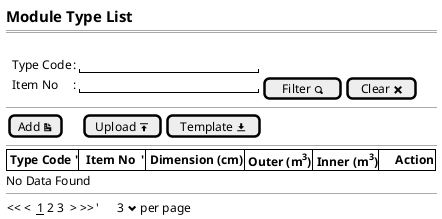 @startsalt
{
  <size:15><b>Module Type List
  ==
  .
  {
      .|Type Code    |: |"                      "|*
      .|Item No      |: |"                      "| [Filter <&magnifying-glass>]| [Clear <&x>]| *      

  }
  --
  {
  [Add <&document>]|.|.|.|[Upload <&data-transfer-upload>]| [Template <&data-transfer-download>]|*
  }
  --
  {#
    |<b> Type Code '|<b>  Item No  '|<b> Dimension (cm)  |<b> Outer (m<sup>3</sup>)   |<b> Inner (m<sup>3</sup>)   |<b>     Action |*|*|*
  }
  No Data Found
  --
  {
  << <  __1__ 2 3  > >>  |'      3 <&chevron-bottom> per page |*
  }
}
@endsalt
@enduml
